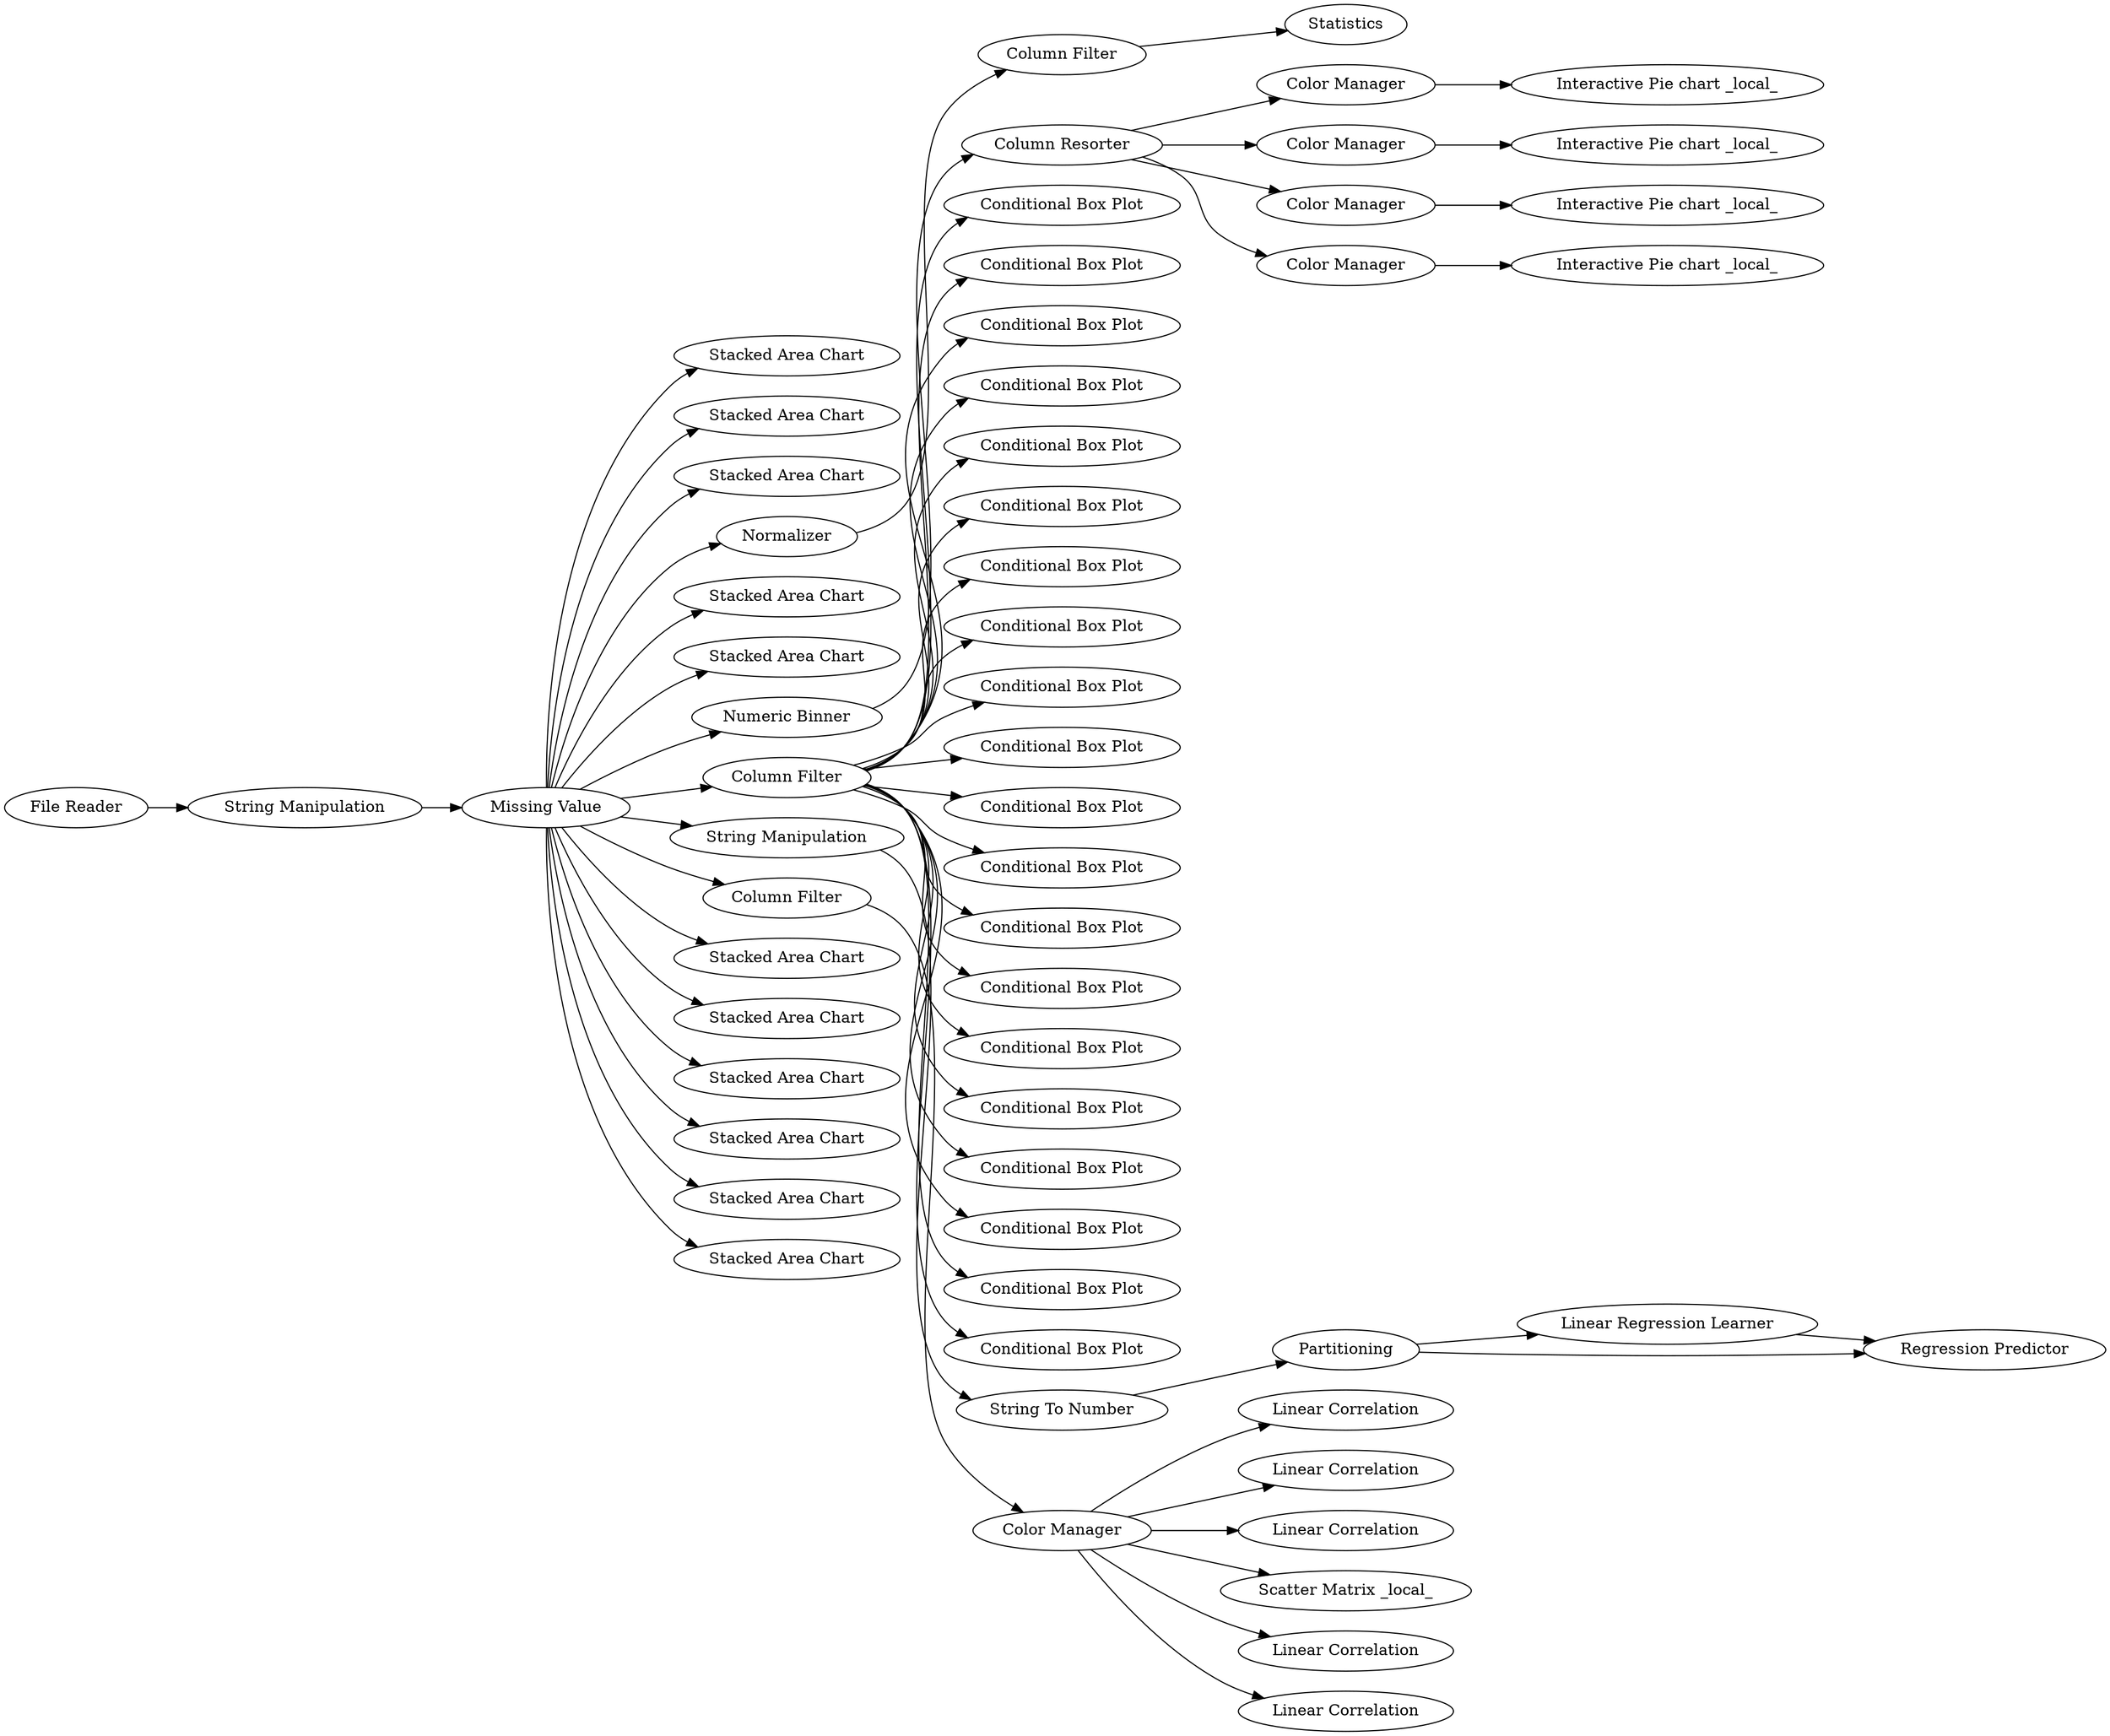 digraph {
	"7109282642841494522_67" [label="Conditional Box Plot"]
	"7109282642841494522_38" [label="Conditional Box Plot"]
	"7109282642841494522_14" [label="Column Resorter"]
	"7109282642841494522_73" [label=Partitioning]
	"7109282642841494522_30" [label="Color Manager"]
	"7109282642841494522_16" [label="Color Manager"]
	"7109282642841494522_42" [label="Conditional Box Plot"]
	"7109282642841494522_49" [label="Conditional Box Plot"]
	"7109282642841494522_17" [label="Color Manager"]
	"7109282642841494522_43" [label="Conditional Box Plot"]
	"7109282642841494522_39" [label="Conditional Box Plot"]
	"7109282642841494522_65" [label="Linear Correlation"]
	"7109282642841494522_58" [label="Stacked Area Chart"]
	"7109282642841494522_62" [label="Stacked Area Chart"]
	"7109282642841494522_51" [label="Conditional Box Plot"]
	"7109282642841494522_41" [label="Conditional Box Plot"]
	"7109282642841494522_50" [label="Conditional Box Plot"]
	"7109282642841494522_15" [label="Color Manager"]
	"7109282642841494522_57" [label="Stacked Area Chart"]
	"7109282642841494522_19" [label="Interactive Pie chart _local_"]
	"7109282642841494522_22" [label="Interactive Pie chart _local_"]
	"7109282642841494522_44" [label="Conditional Box Plot"]
	"7109282642841494522_35" [label="Linear Correlation"]
	"7109282642841494522_46" [label="Conditional Box Plot"]
	"7109282642841494522_2" [label="String Manipulation"]
	"7109282642841494522_68" [label="Conditional Box Plot"]
	"7109282642841494522_31" [label=Statistics]
	"7109282642841494522_70" [label="Linear Regression Learner"]
	"7109282642841494522_23" [label=Normalizer]
	"7109282642841494522_63" [label="Stacked Area Chart"]
	"7109282642841494522_76" [label="String To Number"]
	"7109282642841494522_40" [label="Conditional Box Plot"]
	"7109282642841494522_69" [label="Conditional Box Plot"]
	"7109282642841494522_3" [label="Missing Value"]
	"7109282642841494522_48" [label="Conditional Box Plot"]
	"7109282642841494522_21" [label="Interactive Pie chart _local_"]
	"7109282642841494522_18" [label="Color Manager"]
	"7109282642841494522_54" [label="Stacked Area Chart"]
	"7109282642841494522_36" [label="Linear Correlation"]
	"7109282642841494522_4" [label="Numeric Binner"]
	"7109282642841494522_20" [label="Interactive Pie chart _local_"]
	"7109282642841494522_37" [label="Column Filter"]
	"7109282642841494522_75" [label="String Manipulation"]
	"7109282642841494522_25" [label="Column Filter"]
	"7109282642841494522_55" [label="Stacked Area Chart"]
	"7109282642841494522_33" [label="Scatter Matrix _local_"]
	"7109282642841494522_32" [label="Linear Correlation"]
	"7109282642841494522_1" [label="File Reader"]
	"7109282642841494522_53" [label="Conditional Box Plot"]
	"7109282642841494522_56" [label="Stacked Area Chart"]
	"7109282642841494522_45" [label="Conditional Box Plot"]
	"7109282642841494522_66" [label="Conditional Box Plot"]
	"7109282642841494522_61" [label="Stacked Area Chart"]
	"7109282642841494522_34" [label="Linear Correlation"]
	"7109282642841494522_59" [label="Stacked Area Chart"]
	"7109282642841494522_64" [label="Stacked Area Chart"]
	"7109282642841494522_24" [label="Column Filter"]
	"7109282642841494522_60" [label="Stacked Area Chart"]
	"7109282642841494522_47" [label="Conditional Box Plot"]
	"7109282642841494522_71" [label="Regression Predictor"]
	"7109282642841494522_52" [label="Conditional Box Plot"]
	"7109282642841494522_30" -> "7109282642841494522_33"
	"7109282642841494522_3" -> "7109282642841494522_60"
	"7109282642841494522_3" -> "7109282642841494522_37"
	"7109282642841494522_37" -> "7109282642841494522_40"
	"7109282642841494522_37" -> "7109282642841494522_44"
	"7109282642841494522_3" -> "7109282642841494522_61"
	"7109282642841494522_76" -> "7109282642841494522_73"
	"7109282642841494522_37" -> "7109282642841494522_43"
	"7109282642841494522_3" -> "7109282642841494522_59"
	"7109282642841494522_3" -> "7109282642841494522_23"
	"7109282642841494522_30" -> "7109282642841494522_36"
	"7109282642841494522_3" -> "7109282642841494522_56"
	"7109282642841494522_14" -> "7109282642841494522_15"
	"7109282642841494522_3" -> "7109282642841494522_58"
	"7109282642841494522_37" -> "7109282642841494522_69"
	"7109282642841494522_30" -> "7109282642841494522_65"
	"7109282642841494522_30" -> "7109282642841494522_32"
	"7109282642841494522_17" -> "7109282642841494522_21"
	"7109282642841494522_4" -> "7109282642841494522_14"
	"7109282642841494522_37" -> "7109282642841494522_46"
	"7109282642841494522_3" -> "7109282642841494522_55"
	"7109282642841494522_73" -> "7109282642841494522_71"
	"7109282642841494522_16" -> "7109282642841494522_20"
	"7109282642841494522_30" -> "7109282642841494522_35"
	"7109282642841494522_25" -> "7109282642841494522_30"
	"7109282642841494522_37" -> "7109282642841494522_38"
	"7109282642841494522_14" -> "7109282642841494522_18"
	"7109282642841494522_37" -> "7109282642841494522_53"
	"7109282642841494522_37" -> "7109282642841494522_45"
	"7109282642841494522_70" -> "7109282642841494522_71"
	"7109282642841494522_14" -> "7109282642841494522_16"
	"7109282642841494522_37" -> "7109282642841494522_66"
	"7109282642841494522_37" -> "7109282642841494522_52"
	"7109282642841494522_23" -> "7109282642841494522_24"
	"7109282642841494522_37" -> "7109282642841494522_49"
	"7109282642841494522_37" -> "7109282642841494522_67"
	"7109282642841494522_3" -> "7109282642841494522_4"
	"7109282642841494522_37" -> "7109282642841494522_47"
	"7109282642841494522_3" -> "7109282642841494522_64"
	"7109282642841494522_37" -> "7109282642841494522_39"
	"7109282642841494522_75" -> "7109282642841494522_76"
	"7109282642841494522_14" -> "7109282642841494522_17"
	"7109282642841494522_2" -> "7109282642841494522_3"
	"7109282642841494522_30" -> "7109282642841494522_34"
	"7109282642841494522_37" -> "7109282642841494522_51"
	"7109282642841494522_37" -> "7109282642841494522_48"
	"7109282642841494522_3" -> "7109282642841494522_25"
	"7109282642841494522_73" -> "7109282642841494522_70"
	"7109282642841494522_3" -> "7109282642841494522_75"
	"7109282642841494522_18" -> "7109282642841494522_22"
	"7109282642841494522_24" -> "7109282642841494522_31"
	"7109282642841494522_3" -> "7109282642841494522_54"
	"7109282642841494522_3" -> "7109282642841494522_62"
	"7109282642841494522_15" -> "7109282642841494522_19"
	"7109282642841494522_3" -> "7109282642841494522_63"
	"7109282642841494522_3" -> "7109282642841494522_57"
	"7109282642841494522_37" -> "7109282642841494522_42"
	"7109282642841494522_1" -> "7109282642841494522_2"
	"7109282642841494522_37" -> "7109282642841494522_50"
	"7109282642841494522_37" -> "7109282642841494522_68"
	"7109282642841494522_37" -> "7109282642841494522_41"
	rankdir=LR
}
